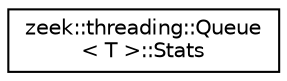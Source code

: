 digraph "Graphical Class Hierarchy"
{
 // LATEX_PDF_SIZE
  edge [fontname="Helvetica",fontsize="10",labelfontname="Helvetica",labelfontsize="10"];
  node [fontname="Helvetica",fontsize="10",shape=record];
  rankdir="LR";
  Node0 [label="zeek::threading::Queue\l\< T \>::Stats",height=0.2,width=0.4,color="black", fillcolor="white", style="filled",URL="$dd/dd1/classzeek_1_1threading_1_1Queue.html#dc/d12/structzeek_1_1threading_1_1Queue_1_1Stats",tooltip=" "];
}
